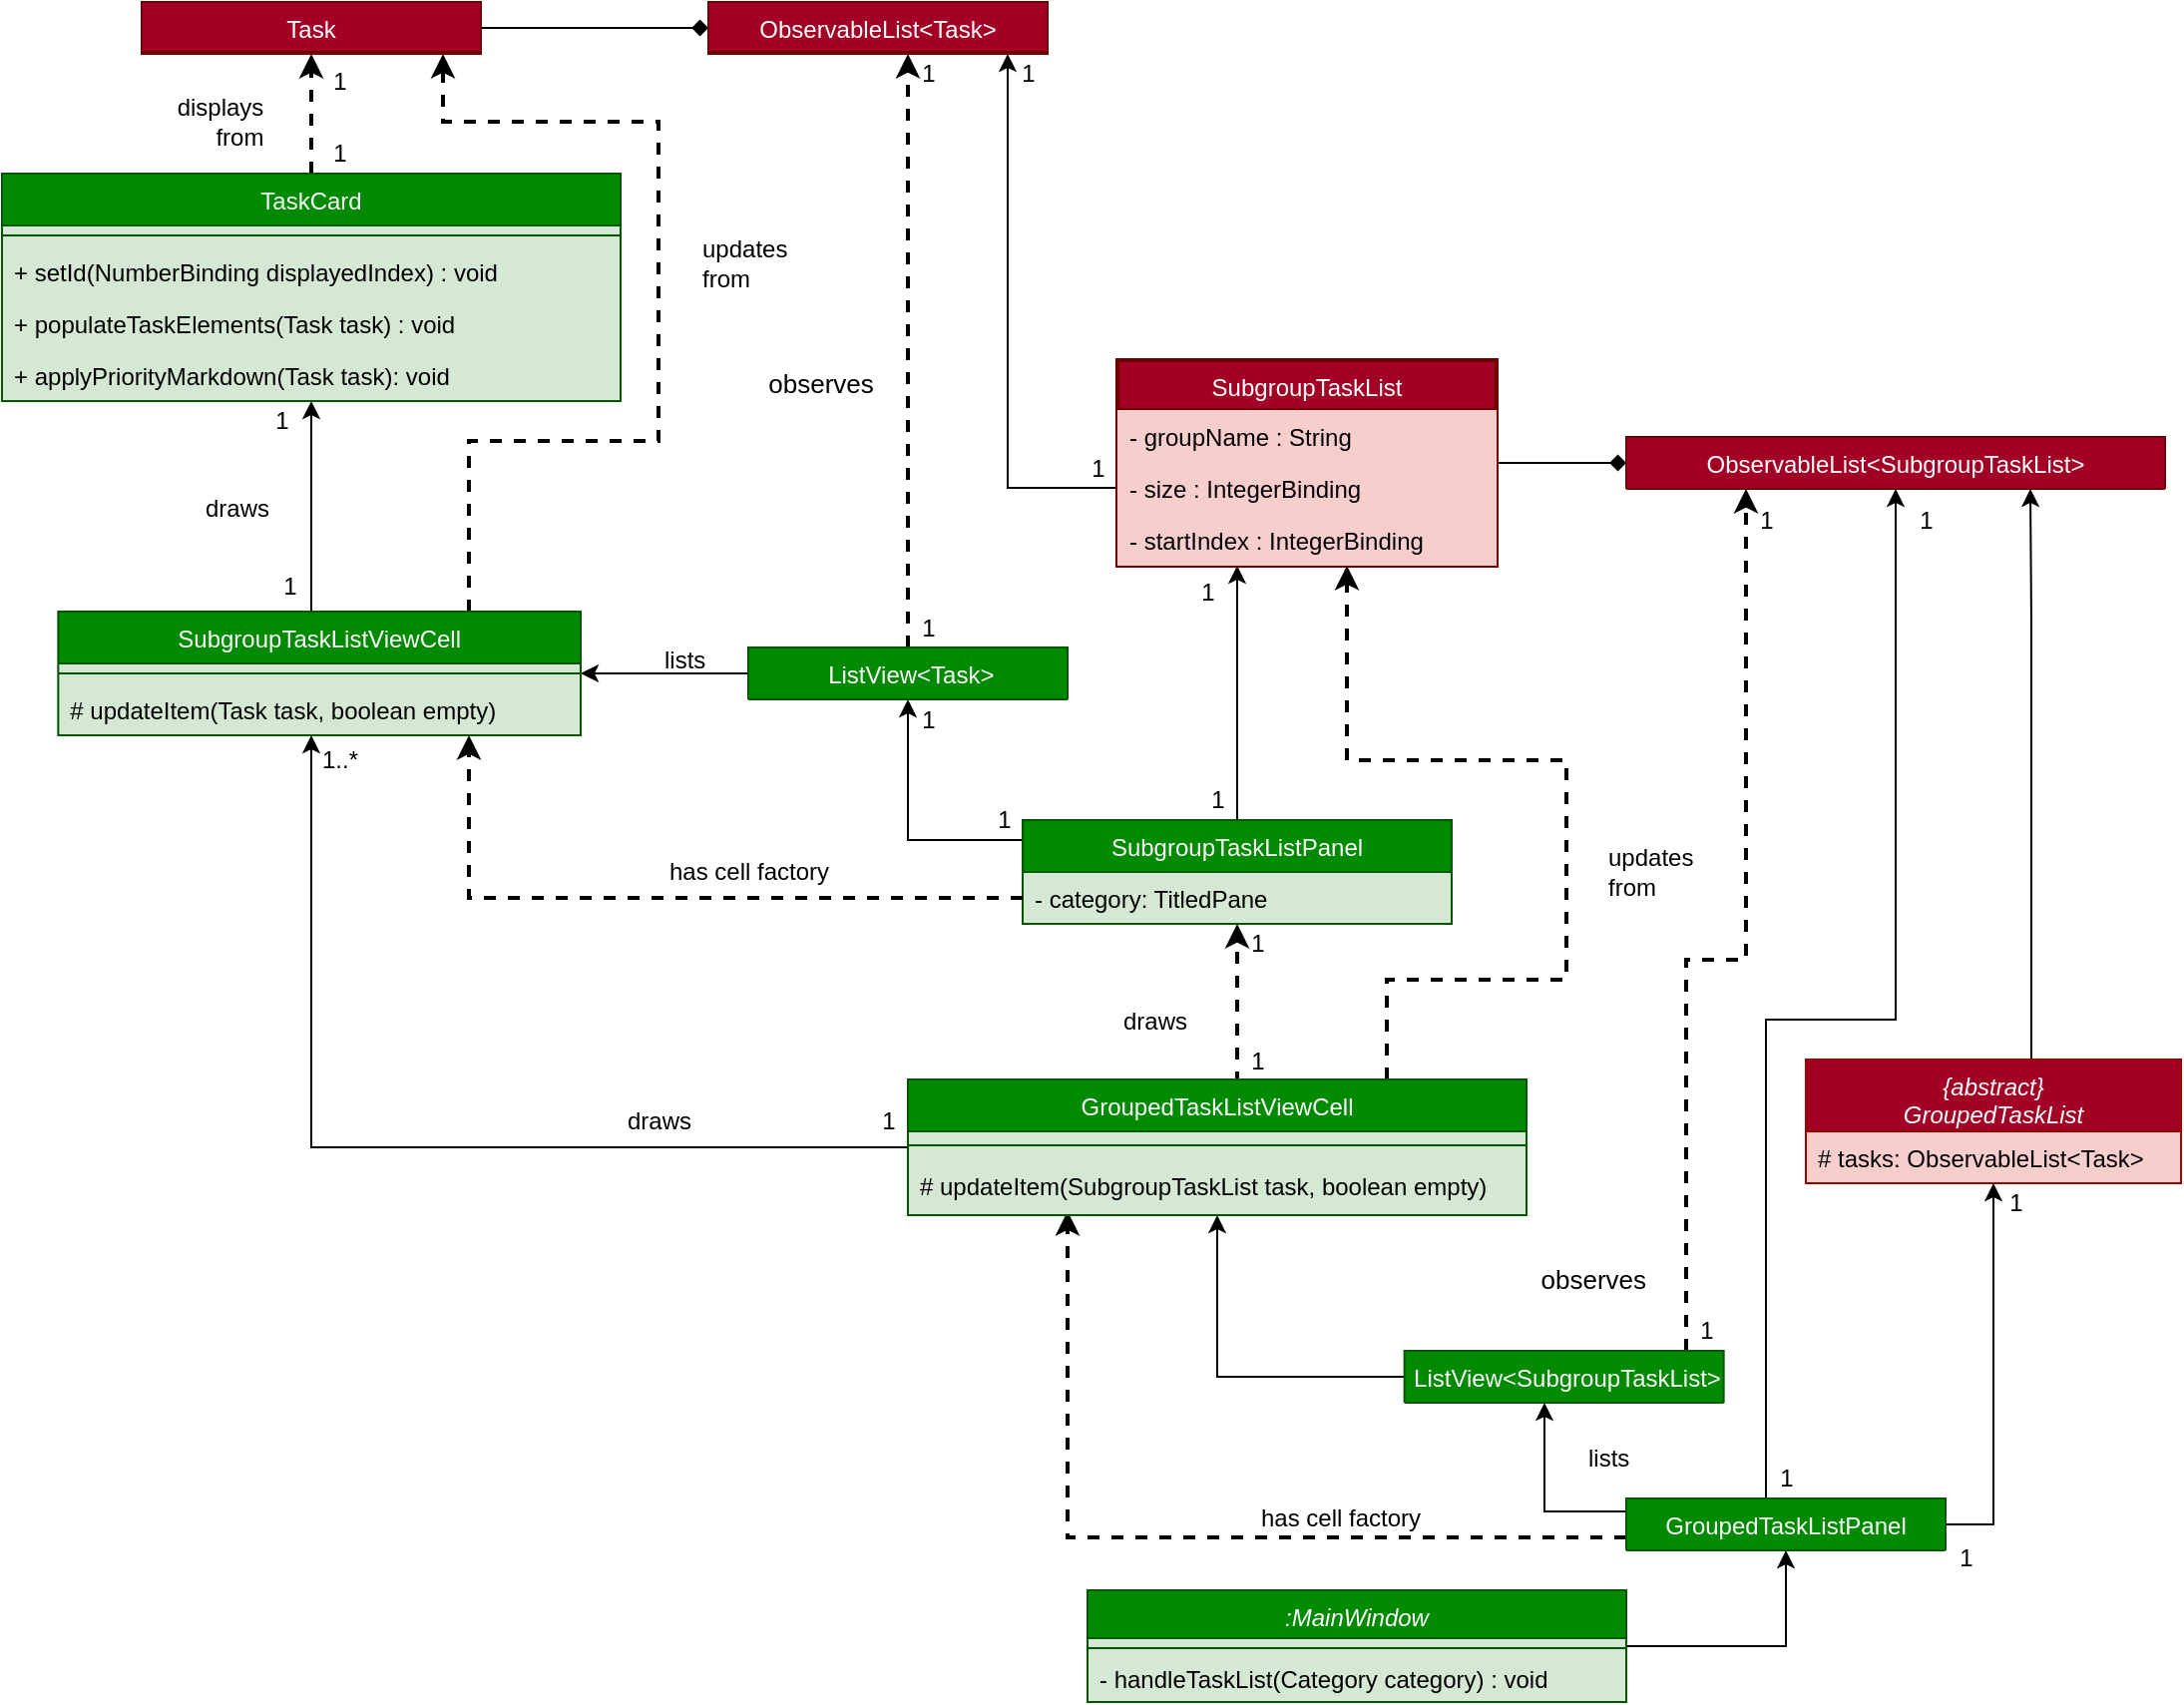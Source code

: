 <mxfile version="12.9.10" type="device"><diagram id="6jm1_p3PXTMuOE5G0sXk" name="Page-5"><mxGraphModel dx="1422" dy="769" grid="1" gridSize="10" guides="1" tooltips="1" connect="1" arrows="1" fold="1" page="1" pageScale="1" pageWidth="850" pageHeight="1100" math="0" shadow="0"><root><mxCell id="NdO4HLtEJrL-3V9N028e-0"/><mxCell id="NdO4HLtEJrL-3V9N028e-1" parent="NdO4HLtEJrL-3V9N028e-0"/><mxCell id="NdO4HLtEJrL-3V9N028e-2" style="edgeStyle=orthogonalEdgeStyle;rounded=0;orthogonalLoop=1;jettySize=auto;html=1;exitX=0;exitY=0.5;exitDx=0;exitDy=0;startArrow=none;startFill=0;endArrow=classic;endFill=1;fontSize=13;" parent="NdO4HLtEJrL-3V9N028e-1" source="NdO4HLtEJrL-3V9N028e-64" target="NdO4HLtEJrL-3V9N028e-52" edge="1"><mxGeometry relative="1" as="geometry"><mxPoint x="953.83" y="781" as="targetPoint"/></mxGeometry></mxCell><mxCell id="NdO4HLtEJrL-3V9N028e-4" value="" style="shape=image;html=1;verticalAlign=top;verticalLabelPosition=bottom;labelBackgroundColor=#ffffff;imageAspect=0;aspect=fixed;image=https://cdn4.iconfinder.com/data/icons/ionicons/512/icon-arrow-right-b-128.png;rounded=1;shadow=0;fillColor=#000099;rotation=-180;direction=south;" parent="NdO4HLtEJrL-3V9N028e-1" vertex="1"><mxGeometry x="1028.83" y="800" width="20" height="20" as="geometry"/></mxCell><mxCell id="NdO4HLtEJrL-3V9N028e-7" value="" style="edgeStyle=orthogonalEdgeStyle;rounded=0;orthogonalLoop=1;jettySize=auto;html=1;startArrow=none;startFill=0;endArrow=classic;endFill=1;strokeWidth=1;fontSize=13;" parent="NdO4HLtEJrL-3V9N028e-1" source="NdO4HLtEJrL-3V9N028e-65" target="NdO4HLtEJrL-3V9N028e-71" edge="1"><mxGeometry relative="1" as="geometry"><Array as="points"><mxPoint x="411" y="310"/><mxPoint x="411" y="310"/></Array></mxGeometry></mxCell><mxCell id="ob722az8E3Voxfvh1WSp-11" value="draws" style="text;html=1;align=right;verticalAlign=middle;resizable=0;points=[];fontFamily=Helvetica;" parent="NdO4HLtEJrL-3V9N028e-7" vertex="1" connectable="0"><mxGeometry x="-0.213" y="2" relative="1" as="geometry"><mxPoint x="-19" y="-9.83" as="offset"/></mxGeometry></mxCell><mxCell id="NdO4HLtEJrL-3V9N028e-8" style="edgeStyle=orthogonalEdgeStyle;rounded=0;orthogonalLoop=1;jettySize=auto;html=1;startArrow=none;startFill=0;endArrow=classic;endFill=1;strokeWidth=2;fontSize=13;dashed=1;" parent="NdO4HLtEJrL-3V9N028e-1" source="NdO4HLtEJrL-3V9N028e-70" target="NdO4HLtEJrL-3V9N028e-60" edge="1"><mxGeometry relative="1" as="geometry"><Array as="points"><mxPoint x="710" y="110"/><mxPoint x="710" y="110"/></Array><mxPoint x="710" y="320" as="sourcePoint"/><mxPoint x="700" y="100" as="targetPoint"/></mxGeometry></mxCell><mxCell id="NdO4HLtEJrL-3V9N028e-9" value="observes" style="text;html=1;align=center;verticalAlign=middle;resizable=0;points=[];fontSize=13;" parent="NdO4HLtEJrL-3V9N028e-8" vertex="1" connectable="0"><mxGeometry x="-0.145" relative="1" as="geometry"><mxPoint x="-44.42" y="-6" as="offset"/></mxGeometry></mxCell><mxCell id="NdO4HLtEJrL-3V9N028e-11" style="edgeStyle=orthogonalEdgeStyle;rounded=0;orthogonalLoop=1;jettySize=auto;html=1;exitX=0.5;exitY=0;exitDx=0;exitDy=0;entryX=0.5;entryY=1;entryDx=0;entryDy=0;startArrow=none;startFill=0;endArrow=classic;endFill=1;strokeWidth=2;fontSize=13;dashed=1;" parent="NdO4HLtEJrL-3V9N028e-1" source="NdO4HLtEJrL-3V9N028e-52" target="NdO4HLtEJrL-3V9N028e-68" edge="1"><mxGeometry relative="1" as="geometry"><Array as="points"><mxPoint x="875" y="640"/><mxPoint x="875" y="542"/></Array></mxGeometry></mxCell><mxCell id="NdO4HLtEJrL-3V9N028e-82" value="draws" style="text;html=1;align=right;verticalAlign=middle;resizable=0;points=[];" parent="NdO4HLtEJrL-3V9N028e-11" vertex="1" connectable="0"><mxGeometry x="-0.29" relative="1" as="geometry"><mxPoint x="-25" y="-33.88" as="offset"/></mxGeometry></mxCell><mxCell id="NdO4HLtEJrL-3V9N028e-13" style="edgeStyle=orthogonalEdgeStyle;rounded=0;orthogonalLoop=1;jettySize=auto;html=1;exitX=0;exitY=0.5;exitDx=0;exitDy=0;entryX=1;entryY=0.5;entryDx=0;entryDy=0;startArrow=diamond;startFill=1;endArrow=none;endFill=0;strokeWidth=1;fontSize=13;" parent="NdO4HLtEJrL-3V9N028e-1" source="NdO4HLtEJrL-3V9N028e-45" target="NdO4HLtEJrL-3V9N028e-55" edge="1"><mxGeometry relative="1" as="geometry"/></mxCell><mxCell id="NdO4HLtEJrL-3V9N028e-14" style="edgeStyle=orthogonalEdgeStyle;rounded=0;orthogonalLoop=1;jettySize=auto;html=1;exitX=0;exitY=0.5;exitDx=0;exitDy=0;startArrow=none;startFill=0;endArrow=classic;endFill=1;strokeWidth=1;fontSize=13;" parent="NdO4HLtEJrL-3V9N028e-1" source="NdO4HLtEJrL-3V9N028e-57" target="NdO4HLtEJrL-3V9N028e-60" edge="1"><mxGeometry relative="1" as="geometry"><mxPoint x="810" y="150" as="targetPoint"/><Array as="points"><mxPoint x="760" y="324"/></Array></mxGeometry></mxCell><mxCell id="NdO4HLtEJrL-3V9N028e-15" style="edgeStyle=orthogonalEdgeStyle;rounded=0;orthogonalLoop=1;jettySize=auto;html=1;exitX=0.5;exitY=0;exitDx=0;exitDy=0;startArrow=none;startFill=0;endArrow=classic;endFill=1;strokeWidth=2;fontSize=13;dashed=1;" parent="NdO4HLtEJrL-3V9N028e-1" source="NdO4HLtEJrL-3V9N028e-71" target="NdO4HLtEJrL-3V9N028e-62" edge="1"><mxGeometry relative="1" as="geometry"/></mxCell><mxCell id="ob722az8E3Voxfvh1WSp-10" value="&lt;div&gt;displays&lt;/div&gt;&lt;div align=&quot;right&quot;&gt;from&lt;br&gt;&lt;/div&gt;" style="text;html=1;align=center;verticalAlign=middle;resizable=0;points=[];fontFamily=Helvetica;" parent="NdO4HLtEJrL-3V9N028e-15" vertex="1" connectable="0"><mxGeometry x="0.26" relative="1" as="geometry"><mxPoint x="-46.01" y="11.91" as="offset"/></mxGeometry></mxCell><mxCell id="NdO4HLtEJrL-3V9N028e-16" value="" style="edgeStyle=orthogonalEdgeStyle;rounded=0;orthogonalLoop=1;jettySize=auto;html=1;startArrow=none;startFill=0;endArrow=classic;endFill=1;strokeWidth=1;fontSize=13;" parent="NdO4HLtEJrL-3V9N028e-1" source="NdO4HLtEJrL-3V9N028e-52" target="NdO4HLtEJrL-3V9N028e-65" edge="1"><mxGeometry relative="1" as="geometry"><mxPoint x="380.0" y="519.0" as="targetPoint"/><Array as="points"><mxPoint x="411" y="654"/></Array></mxGeometry></mxCell><mxCell id="wfGjvipl0VhvdiwI3tyb-7" value="draws" style="text;html=1;align=center;verticalAlign=middle;resizable=0;points=[];" parent="NdO4HLtEJrL-3V9N028e-16" vertex="1" connectable="0"><mxGeometry x="-0.141" relative="1" as="geometry"><mxPoint x="91.67" y="-13.0" as="offset"/></mxGeometry></mxCell><mxCell id="NdO4HLtEJrL-3V9N028e-17" style="edgeStyle=orthogonalEdgeStyle;rounded=0;orthogonalLoop=1;jettySize=auto;html=1;startArrow=none;startFill=0;endArrow=classic;endFill=1;strokeWidth=2;fontSize=13;dashed=1;" parent="NdO4HLtEJrL-3V9N028e-1" source="NdO4HLtEJrL-3V9N028e-65" target="NdO4HLtEJrL-3V9N028e-62" edge="1"><mxGeometry relative="1" as="geometry"><Array as="points"><mxPoint x="490" y="300"/><mxPoint x="585" y="300"/><mxPoint x="585" y="140"/><mxPoint x="477" y="140"/></Array><mxPoint x="443" y="90" as="targetPoint"/></mxGeometry></mxCell><mxCell id="wfGjvipl0VhvdiwI3tyb-3" value="&lt;div&gt;updates&lt;/div&gt;&lt;div&gt;from&lt;br&gt;&lt;/div&gt;" style="text;html=1;align=left;verticalAlign=middle;resizable=0;points=[];" parent="NdO4HLtEJrL-3V9N028e-17" vertex="1" connectable="0"><mxGeometry x="-0.175" y="-4" relative="1" as="geometry"><mxPoint x="16" y="-71.21" as="offset"/></mxGeometry></mxCell><mxCell id="NdO4HLtEJrL-3V9N028e-19" value="" style="shape=image;html=1;verticalAlign=top;verticalLabelPosition=bottom;labelBackgroundColor=#ffffff;imageAspect=0;aspect=fixed;image=https://cdn4.iconfinder.com/data/icons/ionicons/512/icon-arrow-right-b-128.png;rounded=1;shadow=0;fillColor=#000099;rotation=-180;" parent="NdO4HLtEJrL-3V9N028e-1" vertex="1"><mxGeometry x="546" y="631" width="20" height="20" as="geometry"/></mxCell><mxCell id="NdO4HLtEJrL-3V9N028e-23" value="" style="shape=image;html=1;verticalAlign=top;verticalLabelPosition=bottom;labelBackgroundColor=#ffffff;imageAspect=0;aspect=fixed;image=https://cdn4.iconfinder.com/data/icons/ionicons/512/icon-arrow-right-b-128.png;rounded=1;shadow=0;fillColor=#000099;rotation=-90;" parent="NdO4HLtEJrL-3V9N028e-1" vertex="1"><mxGeometry x="385.58" y="130" width="20" height="20" as="geometry"/></mxCell><mxCell id="NdO4HLtEJrL-3V9N028e-25" value="" style="shape=image;html=1;verticalAlign=top;verticalLabelPosition=bottom;labelBackgroundColor=#ffffff;imageAspect=0;aspect=fixed;image=https://cdn4.iconfinder.com/data/icons/ionicons/512/icon-arrow-right-b-128.png;rounded=1;shadow=0;fillColor=#000099;rotation=-90;direction=east;" parent="NdO4HLtEJrL-3V9N028e-1" vertex="1"><mxGeometry x="1038.83" y="506" width="20" height="20" as="geometry"/></mxCell><mxCell id="NdO4HLtEJrL-3V9N028e-27" value="" style="shape=image;html=1;verticalAlign=top;verticalLabelPosition=bottom;labelBackgroundColor=#ffffff;imageAspect=0;aspect=fixed;image=https://cdn4.iconfinder.com/data/icons/ionicons/512/icon-arrow-right-b-128.png;rounded=1;shadow=0;fillColor=#000099;rotation=-90;" parent="NdO4HLtEJrL-3V9N028e-1" vertex="1"><mxGeometry x="586" y="200" width="20" height="20" as="geometry"/></mxCell><mxCell id="NdO4HLtEJrL-3V9N028e-29" value="" style="shape=image;html=1;verticalAlign=top;verticalLabelPosition=bottom;labelBackgroundColor=#ffffff;imageAspect=0;aspect=fixed;image=https://cdn4.iconfinder.com/data/icons/ionicons/512/icon-arrow-right-b-128.png;rounded=1;shadow=0;fillColor=#000099;rotation=-90;direction=east;" parent="NdO4HLtEJrL-3V9N028e-1" vertex="1"><mxGeometry x="850.0" y="580" width="20.58" height="20.58" as="geometry"/></mxCell><mxCell id="NdO4HLtEJrL-3V9N028e-31" value="" style="shape=image;html=1;verticalAlign=top;verticalLabelPosition=bottom;labelBackgroundColor=#ffffff;imageAspect=0;aspect=fixed;image=https://cdn4.iconfinder.com/data/icons/ionicons/512/icon-arrow-right-b-128.png;rounded=1;shadow=0;fillColor=#000099;rotation=-90;" parent="NdO4HLtEJrL-3V9N028e-1" vertex="1"><mxGeometry x="390.0" y="324" width="20" height="20" as="geometry"/></mxCell><mxCell id="NdO4HLtEJrL-3V9N028e-34" value="" style="shape=image;html=1;verticalAlign=top;verticalLabelPosition=bottom;labelBackgroundColor=#ffffff;imageAspect=0;aspect=fixed;image=https://cdn4.iconfinder.com/data/icons/ionicons/512/icon-arrow-right-b-128.png;rounded=1;shadow=0;fillColor=#000099;rotation=-180;" parent="NdO4HLtEJrL-3V9N028e-1" vertex="1"><mxGeometry x="566" y="400" width="20" height="20" as="geometry"/></mxCell><mxCell id="NdO4HLtEJrL-3V9N028e-35" style="edgeStyle=orthogonalEdgeStyle;rounded=0;orthogonalLoop=1;jettySize=auto;html=1;startArrow=none;startFill=0;endArrow=classic;endFill=1;strokeWidth=1;fontSize=13;exitX=0;exitY=0.25;exitDx=0;exitDy=0;" parent="NdO4HLtEJrL-3V9N028e-1" source="NdO4HLtEJrL-3V9N028e-38" target="NdO4HLtEJrL-3V9N028e-64" edge="1"><mxGeometry relative="1" as="geometry"><mxPoint x="1028.83" y="766" as="targetPoint"/><Array as="points"><mxPoint x="1029" y="836"/></Array></mxGeometry></mxCell><mxCell id="NdO4HLtEJrL-3V9N028e-77" value="lists" style="text;html=1;align=left;verticalAlign=middle;resizable=0;points=[];fontFamily=Helvetica;" parent="NdO4HLtEJrL-3V9N028e-35" vertex="1" connectable="0"><mxGeometry x="0.043" relative="1" as="geometry"><mxPoint x="19.83" y="-17.5" as="offset"/></mxGeometry></mxCell><mxCell id="NdO4HLtEJrL-3V9N028e-36" style="edgeStyle=orthogonalEdgeStyle;rounded=0;orthogonalLoop=1;jettySize=auto;html=1;startArrow=none;startFill=0;endArrow=classic;endFill=1;strokeWidth=1;fontSize=13;exitX=1;exitY=0.5;exitDx=0;exitDy=0;" parent="NdO4HLtEJrL-3V9N028e-1" source="NdO4HLtEJrL-3V9N028e-39" target="NdO4HLtEJrL-3V9N028e-38" edge="1"><mxGeometry relative="1" as="geometry"/></mxCell><mxCell id="NdO4HLtEJrL-3V9N028e-37" style="edgeStyle=orthogonalEdgeStyle;rounded=0;orthogonalLoop=1;jettySize=auto;html=1;exitX=0.5;exitY=0;exitDx=0;exitDy=0;startArrow=none;startFill=0;endArrow=classic;endFill=1;strokeWidth=1;fontSize=13;" parent="NdO4HLtEJrL-3V9N028e-1" source="NdO4HLtEJrL-3V9N028e-38" target="NdO4HLtEJrL-3V9N028e-45" edge="1"><mxGeometry relative="1" as="geometry"><Array as="points"><mxPoint x="1140" y="830"/><mxPoint x="1140" y="590"/><mxPoint x="1205" y="590"/></Array></mxGeometry></mxCell><mxCell id="NdO4HLtEJrL-3V9N028e-47" style="edgeStyle=orthogonalEdgeStyle;rounded=0;orthogonalLoop=1;jettySize=auto;html=1;startArrow=none;startFill=0;endArrow=classic;endFill=1;strokeWidth=2;fontSize=13;dashed=1;" parent="NdO4HLtEJrL-3V9N028e-1" source="NdO4HLtEJrL-3V9N028e-64" target="NdO4HLtEJrL-3V9N028e-45" edge="1"><mxGeometry relative="1" as="geometry"><Array as="points"><mxPoint x="1100" y="560"/><mxPoint x="1130" y="560"/></Array></mxGeometry></mxCell><mxCell id="NdO4HLtEJrL-3V9N028e-48" value="observes" style="text;html=1;align=right;verticalAlign=middle;resizable=0;points=[];fontSize=13;" parent="NdO4HLtEJrL-3V9N028e-47" vertex="1" connectable="0"><mxGeometry x="-0.527" y="3" relative="1" as="geometry"><mxPoint x="-17.0" y="73.17" as="offset"/></mxGeometry></mxCell><mxCell id="NdO4HLtEJrL-3V9N028e-49" value="" style="group" parent="NdO4HLtEJrL-3V9N028e-1" vertex="1" connectable="0"><mxGeometry x="1080.0" y="710" width="20" height="20" as="geometry"/></mxCell><mxCell id="NdO4HLtEJrL-3V9N028e-50" value="" style="shape=image;html=1;verticalAlign=top;verticalLabelPosition=bottom;labelBackgroundColor=#ffffff;imageAspect=0;aspect=fixed;image=https://cdn4.iconfinder.com/data/icons/ionicons/512/icon-arrow-right-b-128.png;rounded=1;shadow=0;fillColor=#000099;rotation=-90;" parent="NdO4HLtEJrL-3V9N028e-49" vertex="1"><mxGeometry width="20" height="20" as="geometry"/></mxCell><mxCell id="NdO4HLtEJrL-3V9N028e-51" style="edgeStyle=orthogonalEdgeStyle;rounded=0;orthogonalLoop=1;jettySize=auto;html=1;dashed=1;startArrow=none;startFill=0;endArrow=classic;endFill=1;strokeWidth=2;fontSize=13;" parent="NdO4HLtEJrL-3V9N028e-1" source="NdO4HLtEJrL-3V9N028e-52" target="NdO4HLtEJrL-3V9N028e-55" edge="1"><mxGeometry relative="1" as="geometry"><Array as="points"><mxPoint x="950" y="570"/><mxPoint x="1040" y="570"/><mxPoint x="1040" y="460"/><mxPoint x="930" y="460"/></Array></mxGeometry></mxCell><mxCell id="NdO4HLtEJrL-3V9N028e-59" style="edgeStyle=orthogonalEdgeStyle;rounded=0;orthogonalLoop=1;jettySize=auto;html=1;startArrow=none;startFill=0;endArrow=classic;endFill=1;strokeWidth=1;fontSize=13;" parent="NdO4HLtEJrL-3V9N028e-1" source="NdO4HLtEJrL-3V9N028e-68" target="NdO4HLtEJrL-3V9N028e-55" edge="1"><mxGeometry relative="1" as="geometry"><mxPoint x="876" y="362.5" as="targetPoint"/><Array as="points"><mxPoint x="875" y="390"/><mxPoint x="875" y="390"/></Array></mxGeometry></mxCell><mxCell id="NdO4HLtEJrL-3V9N028e-81" value="&lt;div&gt;updates&lt;/div&gt;&lt;div&gt;from&lt;br&gt;&lt;/div&gt;" style="text;html=1;align=left;verticalAlign=middle;resizable=0;points=[];" parent="NdO4HLtEJrL-3V9N028e-59" vertex="1" connectable="0"><mxGeometry x="-0.554" y="3" relative="1" as="geometry"><mxPoint x="186.83" y="54" as="offset"/></mxGeometry></mxCell><mxCell id="NdO4HLtEJrL-3V9N028e-86" value="" style="edgeStyle=orthogonalEdgeStyle;rounded=0;orthogonalLoop=1;jettySize=auto;html=1;strokeWidth=1;startArrow=diamond;startFill=1;endArrow=none;endFill=0;" parent="NdO4HLtEJrL-3V9N028e-1" source="NdO4HLtEJrL-3V9N028e-60" target="NdO4HLtEJrL-3V9N028e-84" edge="1"><mxGeometry relative="1" as="geometry"/></mxCell><mxCell id="NdO4HLtEJrL-3V9N028e-83" style="edgeStyle=orthogonalEdgeStyle;rounded=0;orthogonalLoop=1;jettySize=auto;html=1;strokeWidth=1;" parent="NdO4HLtEJrL-3V9N028e-1" source="NdO4HLtEJrL-3V9N028e-68" target="NdO4HLtEJrL-3V9N028e-70" edge="1"><mxGeometry relative="1" as="geometry"><Array as="points"><mxPoint x="710" y="500"/></Array><mxPoint x="740" y="410" as="targetPoint"/></mxGeometry></mxCell><mxCell id="NdO4HLtEJrL-3V9N028e-21" value="" style="shape=image;html=1;verticalAlign=top;verticalLabelPosition=bottom;labelBackgroundColor=#ffffff;imageAspect=0;aspect=fixed;image=https://cdn4.iconfinder.com/data/icons/ionicons/512/icon-arrow-right-b-128.png;rounded=1;shadow=0;fillColor=#000099;rotation=-90;" parent="NdO4HLtEJrL-3V9N028e-1" vertex="1"><mxGeometry x="690" y="260" width="20" height="20" as="geometry"/></mxCell><mxCell id="NdO4HLtEJrL-3V9N028e-91" style="edgeStyle=orthogonalEdgeStyle;rounded=0;orthogonalLoop=1;jettySize=auto;html=1;strokeWidth=1;" parent="NdO4HLtEJrL-3V9N028e-1" source="NdO4HLtEJrL-3V9N028e-70" target="NdO4HLtEJrL-3V9N028e-65" edge="1"><mxGeometry relative="1" as="geometry"><mxPoint x="560" y="360" as="sourcePoint"/><mxPoint x="650" y="540" as="targetPoint"/><Array as="points"><mxPoint x="580" y="417"/><mxPoint x="415" y="417"/></Array></mxGeometry></mxCell><mxCell id="NdO4HLtEJrL-3V9N028e-92" value="lists" style="text;html=1;align=left;verticalAlign=middle;resizable=0;points=[];" parent="NdO4HLtEJrL-3V9N028e-91" vertex="1" connectable="0"><mxGeometry x="-0.23" relative="1" as="geometry"><mxPoint x="-11.5" y="-6.5" as="offset"/></mxGeometry></mxCell><mxCell id="NdO4HLtEJrL-3V9N028e-55" value="SubgroupTaskList" style="swimlane;fontStyle=0;align=center;verticalAlign=top;childLayout=stackLayout;horizontal=1;startSize=25;horizontalStack=0;resizeParent=1;resizeLast=0;collapsible=1;marginBottom=0;rounded=0;shadow=0;strokeWidth=2;fillColor=#a20025;strokeColor=#6F0000;fontColor=#ffffff;" parent="NdO4HLtEJrL-3V9N028e-1" vertex="1"><mxGeometry x="815" y="259.5" width="190" height="103" as="geometry"><mxRectangle x="230" y="140" width="160" height="26" as="alternateBounds"/></mxGeometry></mxCell><mxCell id="NdO4HLtEJrL-3V9N028e-56" value="- groupName : String " style="text;align=left;verticalAlign=top;spacingLeft=4;spacingRight=4;overflow=hidden;rotatable=0;points=[[0,0.5],[1,0.5]];portConstraint=eastwest;rounded=0;shadow=0;html=0;fillColor=#f8cecc;strokeColor=none;" parent="NdO4HLtEJrL-3V9N028e-55" vertex="1"><mxGeometry y="25" width="190" height="26" as="geometry"/></mxCell><mxCell id="NdO4HLtEJrL-3V9N028e-57" value="- size : IntegerBinding " style="text;align=left;verticalAlign=top;spacingLeft=4;spacingRight=4;overflow=hidden;rotatable=0;points=[[0,0.5],[1,0.5]];portConstraint=eastwest;fillColor=#f8cecc;strokeColor=none;" parent="NdO4HLtEJrL-3V9N028e-55" vertex="1"><mxGeometry y="51" width="190" height="26" as="geometry"/></mxCell><mxCell id="NdO4HLtEJrL-3V9N028e-58" value="- startIndex : IntegerBinding " style="text;align=left;verticalAlign=top;spacingLeft=4;spacingRight=4;overflow=hidden;rotatable=0;points=[[0,0.5],[1,0.5]];portConstraint=eastwest;fillColor=#f8cecc;strokeColor=none;" parent="NdO4HLtEJrL-3V9N028e-55" vertex="1"><mxGeometry y="77" width="190" height="26" as="geometry"/></mxCell><mxCell id="ob722az8E3Voxfvh1WSp-2" style="edgeStyle=orthogonalEdgeStyle;rounded=0;orthogonalLoop=1;jettySize=auto;html=1;exitX=1;exitY=0.5;exitDx=0;exitDy=0;" parent="NdO4HLtEJrL-3V9N028e-1" source="NdO4HLtEJrL-3V9N028e-38" target="NdO4HLtEJrL-3V9N028e-42" edge="1"><mxGeometry relative="1" as="geometry"/></mxCell><mxCell id="ob722az8E3Voxfvh1WSp-1" style="edgeStyle=orthogonalEdgeStyle;rounded=0;orthogonalLoop=1;jettySize=auto;html=1;exitX=0.5;exitY=0;exitDx=0;exitDy=0;entryX=0.75;entryY=1;entryDx=0;entryDy=0;" parent="NdO4HLtEJrL-3V9N028e-1" source="NdO4HLtEJrL-3V9N028e-42" target="NdO4HLtEJrL-3V9N028e-45" edge="1"><mxGeometry relative="1" as="geometry"><Array as="points"><mxPoint x="1273" y="610"/><mxPoint x="1273" y="390"/></Array></mxGeometry></mxCell><mxCell id="NdO4HLtEJrL-3V9N028e-68" value="SubgroupTaskListPanel" style="swimlane;fontStyle=0;align=center;verticalAlign=middle;childLayout=stackLayout;horizontal=1;startSize=26;horizontalStack=0;resizeParent=1;resizeLast=0;collapsible=1;marginBottom=0;rounded=0;shadow=0;strokeWidth=1;labelBackgroundColor=none;fillColor=#008a00;strokeColor=#005700;fontFamily=Helvetica;fontColor=#ffffff;swimlaneFillColor=#D5E8D4;" parent="NdO4HLtEJrL-3V9N028e-1" vertex="1"><mxGeometry x="767.5" y="490" width="215" height="52" as="geometry"><mxRectangle x="508" y="120" width="160" height="26" as="alternateBounds"/></mxGeometry></mxCell><mxCell id="NdO4HLtEJrL-3V9N028e-69" value="- category: TitledPane " style="text;align=left;verticalAlign=top;spacingLeft=4;spacingRight=4;overflow=hidden;rotatable=0;points=[[0,0.5],[1,0.5]];portConstraint=eastwest;fillColor=none;strokeColor=none;fontStyle=0" parent="NdO4HLtEJrL-3V9N028e-68" vertex="1"><mxGeometry y="26" width="215" height="26" as="geometry"/></mxCell><mxCell id="NdO4HLtEJrL-3V9N028e-45" value="ObservableList&lt;SubgroupTaskList&gt;" style="swimlane;fontStyle=0;align=center;verticalAlign=top;childLayout=stackLayout;horizontal=1;startSize=27;horizontalStack=0;resizeParent=1;resizeLast=0;collapsible=1;marginBottom=0;rounded=0;shadow=0;strokeWidth=1;fillColor=#a20025;strokeColor=#6F0000;fontColor=#ffffff;" parent="NdO4HLtEJrL-3V9N028e-1" vertex="1" collapsed="1"><mxGeometry x="1070" y="298" width="270" height="26" as="geometry"><mxRectangle x="1105" y="121" width="210" height="42" as="alternateBounds"/></mxGeometry></mxCell><mxCell id="NdO4HLtEJrL-3V9N028e-46" value="" style="text;align=left;verticalAlign=top;spacingLeft=4;spacingRight=4;overflow=hidden;rotatable=0;points=[[0,0.5],[1,0.5]];portConstraint=eastwest;fillColor=#f8cecc;strokeColor=#b85450;" parent="NdO4HLtEJrL-3V9N028e-45" vertex="1"><mxGeometry y="26" width="270" height="15" as="geometry"/></mxCell><mxCell id="NdO4HLtEJrL-3V9N028e-71" value="TaskCard" style="swimlane;fontStyle=0;align=center;verticalAlign=middle;childLayout=stackLayout;horizontal=1;startSize=26;horizontalStack=0;resizeParent=1;resizeLast=0;collapsible=1;marginBottom=0;rounded=0;shadow=0;strokeWidth=1;labelBackgroundColor=none;fillColor=#008a00;strokeColor=#005700;fontFamily=Helvetica;fontColor=#ffffff;swimlaneFillColor=#D5E8D4;" parent="NdO4HLtEJrL-3V9N028e-1" vertex="1"><mxGeometry x="256" y="166" width="310" height="114" as="geometry"><mxRectangle x="508" y="120" width="160" height="26" as="alternateBounds"/></mxGeometry></mxCell><mxCell id="NdO4HLtEJrL-3V9N028e-72" value="" style="line;html=1;strokeWidth=1;align=left;verticalAlign=middle;spacingTop=-1;spacingLeft=3;spacingRight=3;rotatable=0;labelPosition=right;points=[];portConstraint=eastwest;fillColor=#008a00;strokeColor=#005700;shadow=0;fontColor=#ffffff;" parent="NdO4HLtEJrL-3V9N028e-71" vertex="1"><mxGeometry y="26" width="310" height="10" as="geometry"/></mxCell><mxCell id="NdO4HLtEJrL-3V9N028e-73" value="+ setId(NumberBinding displayedIndex) : void&#xA;" style="text;align=left;verticalAlign=top;spacingLeft=4;spacingRight=4;overflow=hidden;rotatable=0;points=[[0,0.5],[1,0.5]];portConstraint=eastwest;fillColor=none;strokeColor=none;fontStyle=0" parent="NdO4HLtEJrL-3V9N028e-71" vertex="1"><mxGeometry y="36" width="310" height="26" as="geometry"/></mxCell><mxCell id="NdO4HLtEJrL-3V9N028e-74" value="+ populateTaskElements(Task task) : void&#xA;" style="text;align=left;verticalAlign=top;spacingLeft=4;spacingRight=4;overflow=hidden;rotatable=0;points=[[0,0.5],[1,0.5]];portConstraint=eastwest;fillColor=none;strokeColor=none;fontStyle=0" parent="NdO4HLtEJrL-3V9N028e-71" vertex="1"><mxGeometry y="62" width="310" height="26" as="geometry"/></mxCell><mxCell id="NdO4HLtEJrL-3V9N028e-75" value="+ applyPriorityMarkdown(Task task): void&#xA;" style="text;align=left;verticalAlign=top;spacingLeft=4;spacingRight=4;overflow=hidden;rotatable=0;points=[[0,0.5],[1,0.5]];portConstraint=eastwest;fillColor=none;strokeColor=none;fontStyle=0" parent="NdO4HLtEJrL-3V9N028e-71" vertex="1"><mxGeometry y="88" width="310" height="26" as="geometry"/></mxCell><mxCell id="NdO4HLtEJrL-3V9N028e-39" value=":MainWindow" style="swimlane;fontStyle=2;align=center;verticalAlign=top;childLayout=stackLayout;horizontal=1;startSize=24;horizontalStack=0;resizeParent=1;resizeLast=0;collapsible=1;marginBottom=0;rounded=0;shadow=0;strokeWidth=1;fillColor=#008a00;strokeColor=#005700;swimlaneFillColor=#D5E8D4;fontColor=#ffffff;perimeterSpacing=0;swimlaneLine=1;comic=0;glass=0;" parent="NdO4HLtEJrL-3V9N028e-1" vertex="1"><mxGeometry x="800" y="876" width="270" height="56" as="geometry"><mxRectangle x="130" y="380" width="160" height="26" as="alternateBounds"/></mxGeometry></mxCell><mxCell id="NdO4HLtEJrL-3V9N028e-40" value="" style="line;html=1;strokeWidth=1;align=left;verticalAlign=middle;spacingTop=-1;spacingLeft=3;spacingRight=3;rotatable=0;labelPosition=right;points=[];portConstraint=eastwest;fillColor=#008a00;strokeColor=#005700;shadow=0;fontColor=#ffffff;" parent="NdO4HLtEJrL-3V9N028e-39" vertex="1"><mxGeometry y="24" width="270" height="10" as="geometry"/></mxCell><mxCell id="NdO4HLtEJrL-3V9N028e-41" value="- handleTaskList(Category category) : void" style="text;align=left;verticalAlign=middle;spacingLeft=4;spacingRight=4;overflow=hidden;rotatable=0;points=[[0,0.5],[1,0.5]];portConstraint=eastwest;rounded=0;shadow=0;html=0;fillColor=none;strokeColor=none;" parent="NdO4HLtEJrL-3V9N028e-39" vertex="1"><mxGeometry y="34" width="270" height="20" as="geometry"/></mxCell><mxCell id="NdO4HLtEJrL-3V9N028e-64" value=" ListView&lt;SubgroupTaskList&gt;" style="swimlane;fontStyle=0;align=center;verticalAlign=top;childLayout=stackLayout;horizontal=1;startSize=26;horizontalStack=0;resizeParent=1;resizeLast=0;collapsible=1;marginBottom=0;rounded=0;shadow=0;strokeWidth=1;labelBackgroundColor=none;fillColor=#008a00;strokeColor=#005700;fontFamily=Helvetica;fontColor=#ffffff;swimlaneFillColor=#D5E8D4;" parent="NdO4HLtEJrL-3V9N028e-1" vertex="1" collapsed="1"><mxGeometry x="958.83" y="756" width="160" height="26" as="geometry"><mxRectangle x="950" y="497" width="190" height="40" as="alternateBounds"/></mxGeometry></mxCell><mxCell id="ob722az8E3Voxfvh1WSp-37" style="edgeStyle=orthogonalEdgeStyle;rounded=0;orthogonalLoop=1;jettySize=auto;html=1;exitX=0;exitY=0.75;exitDx=0;exitDy=0;dashed=1;startArrow=none;startFill=0;endArrow=classic;endFill=1;strokeWidth=2;fontFamily=Helvetica;" parent="NdO4HLtEJrL-3V9N028e-1" source="NdO4HLtEJrL-3V9N028e-38" target="NdO4HLtEJrL-3V9N028e-54" edge="1"><mxGeometry relative="1" as="geometry"><Array as="points"><mxPoint x="790" y="850"/></Array></mxGeometry></mxCell><mxCell id="ob722az8E3Voxfvh1WSp-44" value="has cell factory" style="text;html=1;align=left;verticalAlign=middle;resizable=0;points=[];fontFamily=Helvetica;" parent="ob722az8E3Voxfvh1WSp-37" vertex="1" connectable="0"><mxGeometry x="-0.445" y="1" relative="1" as="geometry"><mxPoint x="-62.09" y="-10.5" as="offset"/></mxGeometry></mxCell><mxCell id="NdO4HLtEJrL-3V9N028e-38" value="GroupedTaskListPanel" style="swimlane;fontStyle=0;align=center;verticalAlign=middle;childLayout=stackLayout;horizontal=1;startSize=26;horizontalStack=0;resizeParent=1;resizeLast=0;collapsible=1;marginBottom=0;rounded=0;shadow=0;strokeWidth=1;labelBackgroundColor=none;fillColor=#008a00;strokeColor=#005700;fontFamily=Helvetica;fontColor=#ffffff;swimlaneFillColor=#D5E8D4;" parent="NdO4HLtEJrL-3V9N028e-1" vertex="1" collapsed="1"><mxGeometry x="1070" y="830" width="160" height="26" as="geometry"><mxRectangle x="1070" y="601" width="280" height="52" as="alternateBounds"/></mxGeometry></mxCell><mxCell id="NdO4HLtEJrL-3V9N028e-42" value="{abstract}&#xA;GroupedTaskList&#xA;" style="swimlane;fontStyle=2;align=center;verticalAlign=top;childLayout=stackLayout;horizontal=1;startSize=36;horizontalStack=0;resizeParent=1;resizeLast=0;collapsible=1;marginBottom=0;rounded=0;shadow=0;strokeWidth=1;fillColor=#a20025;strokeColor=#990000;swimlaneFillColor=#F8CECC;fontColor=#ffffff;gradientColor=none;perimeterSpacing=0;swimlaneLine=1;comic=0;glass=0;" parent="NdO4HLtEJrL-3V9N028e-1" vertex="1"><mxGeometry x="1160" y="610" width="188" height="62" as="geometry"><mxRectangle x="130" y="380" width="160" height="26" as="alternateBounds"/></mxGeometry></mxCell><mxCell id="NdO4HLtEJrL-3V9N028e-43" value="# tasks: ObservableList&lt;Task&gt;" style="text;align=left;verticalAlign=top;spacingLeft=4;spacingRight=4;overflow=hidden;rotatable=0;points=[[0,0.5],[1,0.5]];portConstraint=eastwest;rounded=0;shadow=0;html=0;fillColor=none;strokeColor=none;" parent="NdO4HLtEJrL-3V9N028e-42" vertex="1"><mxGeometry y="36" width="188" height="26" as="geometry"/></mxCell><mxCell id="NdO4HLtEJrL-3V9N028e-52" value="GroupedTaskListViewCell" style="swimlane;fontStyle=0;align=center;verticalAlign=middle;childLayout=stackLayout;horizontal=1;startSize=26;horizontalStack=0;resizeParent=1;resizeLast=0;collapsible=1;marginBottom=0;rounded=0;shadow=0;strokeWidth=1;labelBackgroundColor=none;fillColor=#008a00;strokeColor=#005700;fontFamily=Helvetica;fontColor=#ffffff;swimlaneFillColor=#D5E8D4;" parent="NdO4HLtEJrL-3V9N028e-1" vertex="1"><mxGeometry x="710.0" y="620" width="310" height="68" as="geometry"><mxRectangle x="508" y="120" width="160" height="26" as="alternateBounds"/></mxGeometry></mxCell><mxCell id="NdO4HLtEJrL-3V9N028e-53" value="" style="line;html=1;strokeWidth=1;align=left;verticalAlign=middle;spacingTop=-1;spacingLeft=3;spacingRight=3;rotatable=0;labelPosition=right;points=[];portConstraint=eastwest;fillColor=#008a00;strokeColor=#005700;shadow=0;fontColor=#ffffff;" parent="NdO4HLtEJrL-3V9N028e-52" vertex="1"><mxGeometry y="26" width="310" height="14" as="geometry"/></mxCell><mxCell id="NdO4HLtEJrL-3V9N028e-54" value="# updateItem(SubgroupTaskList task, boolean empty)" style="text;align=left;verticalAlign=top;spacingLeft=4;spacingRight=4;overflow=hidden;rotatable=0;points=[[0,0.5],[1,0.5]];portConstraint=eastwest;fillColor=none;strokeColor=none;fontStyle=0" parent="NdO4HLtEJrL-3V9N028e-52" vertex="1"><mxGeometry y="40" width="310" height="26" as="geometry"/></mxCell><mxCell id="NdO4HLtEJrL-3V9N028e-60" value="ObservableList&lt;Task&gt;" style="swimlane;fontStyle=0;align=center;verticalAlign=top;childLayout=stackLayout;horizontal=1;startSize=25;horizontalStack=0;resizeParent=1;resizeLast=0;collapsible=1;marginBottom=0;rounded=0;shadow=0;strokeWidth=1;fillColor=#a20025;strokeColor=#6F0000;fontColor=#ffffff;" parent="NdO4HLtEJrL-3V9N028e-1" vertex="1" collapsed="1"><mxGeometry x="610" y="80" width="170" height="26" as="geometry"><mxRectangle x="465.58" y="40.5" width="180" height="40" as="alternateBounds"/></mxGeometry></mxCell><mxCell id="NdO4HLtEJrL-3V9N028e-61" value="" style="text;align=left;verticalAlign=top;spacingLeft=4;spacingRight=4;overflow=hidden;rotatable=0;points=[[0,0.5],[1,0.5]];portConstraint=eastwest;fillColor=#f8cecc;strokeColor=#b85450;" parent="NdO4HLtEJrL-3V9N028e-60" vertex="1"><mxGeometry y="25" width="170" height="15" as="geometry"/></mxCell><mxCell id="NdO4HLtEJrL-3V9N028e-62" value="Task" style="swimlane;fontStyle=0;align=center;verticalAlign=top;childLayout=stackLayout;horizontal=1;startSize=25;horizontalStack=0;resizeParent=1;resizeLast=0;collapsible=1;marginBottom=0;rounded=0;shadow=0;strokeWidth=1;fillColor=#a20025;strokeColor=#6F0000;fontColor=#ffffff;" parent="NdO4HLtEJrL-3V9N028e-1" vertex="1" collapsed="1"><mxGeometry x="326" y="80" width="170" height="26" as="geometry"><mxRectangle x="105" y="40" width="180" height="40" as="alternateBounds"/></mxGeometry></mxCell><mxCell id="NdO4HLtEJrL-3V9N028e-63" value="" style="text;align=left;verticalAlign=top;spacingLeft=4;spacingRight=4;overflow=hidden;rotatable=0;points=[[0,0.5],[1,0.5]];portConstraint=eastwest;fillColor=#f8cecc;strokeColor=#b85450;" parent="NdO4HLtEJrL-3V9N028e-62" vertex="1"><mxGeometry y="25" width="170" height="15" as="geometry"/></mxCell><mxCell id="NdO4HLtEJrL-3V9N028e-84" value="ObservableList&lt;Task&gt;" style="swimlane;fontStyle=0;align=center;verticalAlign=top;childLayout=stackLayout;horizontal=1;startSize=25;horizontalStack=0;resizeParent=1;resizeLast=0;collapsible=1;marginBottom=0;rounded=0;shadow=0;strokeWidth=1;fillColor=#a20025;strokeColor=#6F0000;fontColor=#ffffff;" parent="NdO4HLtEJrL-3V9N028e-62" vertex="1"><mxGeometry y="40" width="170" height="40" as="geometry"><mxRectangle x="340" y="380" width="170" height="26" as="alternateBounds"/></mxGeometry></mxCell><mxCell id="NdO4HLtEJrL-3V9N028e-85" value="" style="text;align=left;verticalAlign=top;spacingLeft=4;spacingRight=4;overflow=hidden;rotatable=0;points=[[0,0.5],[1,0.5]];portConstraint=eastwest;fillColor=#f8cecc;strokeColor=#b85450;" parent="NdO4HLtEJrL-3V9N028e-84" vertex="1"><mxGeometry y="25" width="170" height="15" as="geometry"/></mxCell><mxCell id="NdO4HLtEJrL-3V9N028e-70" value=" ListView&lt;Task&gt;" style="swimlane;fontStyle=0;align=center;verticalAlign=top;childLayout=stackLayout;horizontal=1;startSize=26;horizontalStack=0;resizeParent=1;resizeLast=0;collapsible=1;marginBottom=0;rounded=0;shadow=0;strokeWidth=1;labelBackgroundColor=none;fillColor=#008a00;strokeColor=#005700;fontFamily=Helvetica;fontColor=#ffffff;swimlaneFillColor=#D5E8D4;" parent="NdO4HLtEJrL-3V9N028e-1" vertex="1" collapsed="1"><mxGeometry x="630" y="403.5" width="160" height="26" as="geometry"><mxRectangle x="430" y="350.5" width="123.86" height="45" as="alternateBounds"/></mxGeometry></mxCell><mxCell id="NdO4HLtEJrL-3V9N028e-65" value="SubgroupTaskListViewCell" style="swimlane;fontStyle=0;align=center;verticalAlign=middle;childLayout=stackLayout;horizontal=1;startSize=26;horizontalStack=0;resizeParent=1;resizeLast=0;collapsible=1;marginBottom=0;rounded=0;shadow=0;strokeWidth=1;labelBackgroundColor=none;fillColor=#008a00;strokeColor=#005700;fontFamily=Helvetica;fontColor=#ffffff;swimlaneFillColor=#D5E8D4;" parent="NdO4HLtEJrL-3V9N028e-1" vertex="1"><mxGeometry x="284.17" y="385.5" width="261.83" height="62" as="geometry"><mxRectangle x="508" y="120" width="160" height="26" as="alternateBounds"/></mxGeometry></mxCell><mxCell id="NdO4HLtEJrL-3V9N028e-66" value="" style="line;html=1;strokeWidth=1;align=left;verticalAlign=middle;spacingTop=-1;spacingLeft=3;spacingRight=3;rotatable=0;labelPosition=right;points=[];portConstraint=eastwest;fillColor=#008a00;strokeColor=#005700;shadow=0;fontColor=#ffffff;" parent="NdO4HLtEJrL-3V9N028e-65" vertex="1"><mxGeometry y="26" width="261.83" height="10" as="geometry"/></mxCell><mxCell id="NdO4HLtEJrL-3V9N028e-67" value="# updateItem(Task task, boolean empty)" style="text;align=left;verticalAlign=top;spacingLeft=4;spacingRight=4;overflow=hidden;rotatable=0;points=[[0,0.5],[1,0.5]];portConstraint=eastwest;fillColor=none;strokeColor=none;fontStyle=0" parent="NdO4HLtEJrL-3V9N028e-65" vertex="1"><mxGeometry y="36" width="261.83" height="26" as="geometry"/></mxCell><mxCell id="ob722az8E3Voxfvh1WSp-15" value="1" style="text;html=1;align=center;verticalAlign=middle;resizable=0;points=[];autosize=1;fontFamily=Helvetica;" parent="NdO4HLtEJrL-3V9N028e-1" vertex="1"><mxGeometry x="855" y="470" width="20" height="20" as="geometry"/></mxCell><mxCell id="ob722az8E3Voxfvh1WSp-16" value="1" style="text;html=1;align=center;verticalAlign=middle;resizable=0;points=[];autosize=1;fontFamily=Helvetica;" parent="NdO4HLtEJrL-3V9N028e-1" vertex="1"><mxGeometry x="850" y="365.5" width="20" height="20" as="geometry"/></mxCell><mxCell id="ob722az8E3Voxfvh1WSp-17" value="1" style="text;html=1;align=center;verticalAlign=middle;resizable=0;points=[];autosize=1;fontFamily=Helvetica;" parent="NdO4HLtEJrL-3V9N028e-1" vertex="1"><mxGeometry x="690" y="631" width="20" height="20" as="geometry"/></mxCell><mxCell id="ob722az8E3Voxfvh1WSp-18" value="1..*" style="text;html=1;align=center;verticalAlign=middle;resizable=0;points=[];autosize=1;fontFamily=Helvetica;" parent="NdO4HLtEJrL-3V9N028e-1" vertex="1"><mxGeometry x="410" y="450" width="30" height="20" as="geometry"/></mxCell><mxCell id="ob722az8E3Voxfvh1WSp-19" value="1" style="text;html=1;align=center;verticalAlign=middle;resizable=0;points=[];autosize=1;fontFamily=Helvetica;" parent="NdO4HLtEJrL-3V9N028e-1" vertex="1"><mxGeometry x="390" y="362.5" width="20" height="20" as="geometry"/></mxCell><mxCell id="ob722az8E3Voxfvh1WSp-24" value="1" style="text;html=1;align=center;verticalAlign=middle;resizable=0;points=[];autosize=1;fontFamily=Helvetica;" parent="NdO4HLtEJrL-3V9N028e-1" vertex="1"><mxGeometry x="385.58" y="280" width="20" height="20" as="geometry"/></mxCell><mxCell id="ob722az8E3Voxfvh1WSp-25" value="1" style="text;html=1;align=center;verticalAlign=middle;resizable=0;points=[];autosize=1;fontFamily=Helvetica;" parent="NdO4HLtEJrL-3V9N028e-1" vertex="1"><mxGeometry x="415" y="146" width="20" height="20" as="geometry"/></mxCell><mxCell id="ob722az8E3Voxfvh1WSp-26" value="1" style="text;html=1;align=center;verticalAlign=middle;resizable=0;points=[];autosize=1;fontFamily=Helvetica;" parent="NdO4HLtEJrL-3V9N028e-1" vertex="1"><mxGeometry x="415" y="110" width="20" height="20" as="geometry"/></mxCell><mxCell id="ob722az8E3Voxfvh1WSp-27" value="1" style="text;html=1;align=center;verticalAlign=middle;resizable=0;points=[];autosize=1;fontFamily=Helvetica;" parent="NdO4HLtEJrL-3V9N028e-1" vertex="1"><mxGeometry x="1230" y="850" width="20" height="20" as="geometry"/></mxCell><mxCell id="ob722az8E3Voxfvh1WSp-28" value="1" style="text;html=1;align=center;verticalAlign=middle;resizable=0;points=[];autosize=1;fontFamily=Helvetica;" parent="NdO4HLtEJrL-3V9N028e-1" vertex="1"><mxGeometry x="1255" y="672" width="20" height="20" as="geometry"/></mxCell><mxCell id="ob722az8E3Voxfvh1WSp-29" style="edgeStyle=orthogonalEdgeStyle;rounded=0;orthogonalLoop=1;jettySize=auto;html=1;exitX=0;exitY=0.5;exitDx=0;exitDy=0;startArrow=none;startFill=0;endArrow=classic;endFill=1;fontFamily=Helvetica;dashed=1;strokeWidth=2;" parent="NdO4HLtEJrL-3V9N028e-1" source="NdO4HLtEJrL-3V9N028e-69" target="NdO4HLtEJrL-3V9N028e-65" edge="1"><mxGeometry relative="1" as="geometry"><Array as="points"><mxPoint x="490" y="529"/></Array></mxGeometry></mxCell><mxCell id="ob722az8E3Voxfvh1WSp-30" value="has cell factory" style="text;html=1;align=center;verticalAlign=middle;resizable=0;points=[];fontFamily=Helvetica;" parent="ob722az8E3Voxfvh1WSp-29" vertex="1" connectable="0"><mxGeometry x="-0.341" y="1" relative="1" as="geometry"><mxPoint x="-19.17" y="-14" as="offset"/></mxGeometry></mxCell><mxCell id="ob722az8E3Voxfvh1WSp-31" value="" style="shape=image;html=1;verticalAlign=top;verticalLabelPosition=bottom;labelBackgroundColor=#ffffff;imageAspect=0;aspect=fixed;image=https://cdn4.iconfinder.com/data/icons/ionicons/512/icon-arrow-right-b-128.png;rounded=1;shadow=0;fillColor=#000099;rotation=-180;" parent="NdO4HLtEJrL-3V9N028e-1" vertex="1"><mxGeometry x="566" y="506" width="20" height="20" as="geometry"/></mxCell><mxCell id="ob722az8E3Voxfvh1WSp-32" value="1" style="text;html=1;align=center;verticalAlign=middle;resizable=0;points=[];autosize=1;fontFamily=Helvetica;" parent="NdO4HLtEJrL-3V9N028e-1" vertex="1"><mxGeometry x="710" y="106" width="20" height="20" as="geometry"/></mxCell><mxCell id="ob722az8E3Voxfvh1WSp-34" value="1" style="text;html=1;align=center;verticalAlign=middle;resizable=0;points=[];autosize=1;fontFamily=Helvetica;" parent="NdO4HLtEJrL-3V9N028e-1" vertex="1"><mxGeometry x="710" y="383.5" width="20" height="20" as="geometry"/></mxCell><mxCell id="ob722az8E3Voxfvh1WSp-35" value="1" style="text;html=1;align=center;verticalAlign=middle;resizable=0;points=[];autosize=1;fontFamily=Helvetica;" parent="NdO4HLtEJrL-3V9N028e-1" vertex="1"><mxGeometry x="760" y="106" width="20" height="20" as="geometry"/></mxCell><mxCell id="ob722az8E3Voxfvh1WSp-36" value="1" style="text;html=1;align=center;verticalAlign=middle;resizable=0;points=[];autosize=1;fontFamily=Helvetica;" parent="NdO4HLtEJrL-3V9N028e-1" vertex="1"><mxGeometry x="795" y="304" width="20" height="20" as="geometry"/></mxCell><mxCell id="ob722az8E3Voxfvh1WSp-41" value="" style="shape=image;html=1;verticalAlign=top;verticalLabelPosition=bottom;labelBackgroundColor=#ffffff;imageAspect=0;aspect=fixed;image=https://cdn4.iconfinder.com/data/icons/ionicons/512/icon-arrow-right-b-128.png;rounded=1;shadow=0;fillColor=#000099;rotation=-180;" parent="NdO4HLtEJrL-3V9N028e-1" vertex="1"><mxGeometry x="865" y="830" width="20" height="20" as="geometry"/></mxCell><mxCell id="ob722az8E3Voxfvh1WSp-47" value="1" style="text;html=1;align=center;verticalAlign=middle;resizable=0;points=[];autosize=1;fontFamily=Helvetica;" parent="NdO4HLtEJrL-3V9N028e-1" vertex="1"><mxGeometry x="1100" y="736" width="20" height="20" as="geometry"/></mxCell><mxCell id="ob722az8E3Voxfvh1WSp-48" value="1" style="text;html=1;align=center;verticalAlign=middle;resizable=0;points=[];autosize=1;fontFamily=Helvetica;" parent="NdO4HLtEJrL-3V9N028e-1" vertex="1"><mxGeometry x="1130" y="330" width="20" height="20" as="geometry"/></mxCell><mxCell id="ob722az8E3Voxfvh1WSp-49" value="1" style="text;html=1;align=center;verticalAlign=middle;resizable=0;points=[];autosize=1;fontFamily=Helvetica;" parent="NdO4HLtEJrL-3V9N028e-1" vertex="1"><mxGeometry x="1140" y="810" width="20" height="20" as="geometry"/></mxCell><mxCell id="ob722az8E3Voxfvh1WSp-50" value="1" style="text;html=1;align=center;verticalAlign=middle;resizable=0;points=[];autosize=1;fontFamily=Helvetica;" parent="NdO4HLtEJrL-3V9N028e-1" vertex="1"><mxGeometry x="1210" y="330" width="20" height="20" as="geometry"/></mxCell><mxCell id="ob722az8E3Voxfvh1WSp-51" value="1" style="text;html=1;align=center;verticalAlign=middle;resizable=0;points=[];autosize=1;fontFamily=Helvetica;" parent="NdO4HLtEJrL-3V9N028e-1" vertex="1"><mxGeometry x="747.5" y="480" width="20" height="20" as="geometry"/></mxCell><mxCell id="ob722az8E3Voxfvh1WSp-52" value="1" style="text;html=1;align=center;verticalAlign=middle;resizable=0;points=[];autosize=1;fontFamily=Helvetica;" parent="NdO4HLtEJrL-3V9N028e-1" vertex="1"><mxGeometry x="710" y="430" width="20" height="20" as="geometry"/></mxCell><mxCell id="ob722az8E3Voxfvh1WSp-53" value="1" style="text;html=1;align=center;verticalAlign=middle;resizable=0;points=[];autosize=1;fontFamily=Helvetica;" parent="NdO4HLtEJrL-3V9N028e-1" vertex="1"><mxGeometry x="875" y="600.58" width="20" height="20" as="geometry"/></mxCell><mxCell id="ob722az8E3Voxfvh1WSp-56" value="1" style="text;html=1;align=center;verticalAlign=middle;resizable=0;points=[];autosize=1;fontFamily=Helvetica;" parent="NdO4HLtEJrL-3V9N028e-1" vertex="1"><mxGeometry x="875" y="542" width="20" height="20" as="geometry"/></mxCell></root></mxGraphModel></diagram></mxfile>